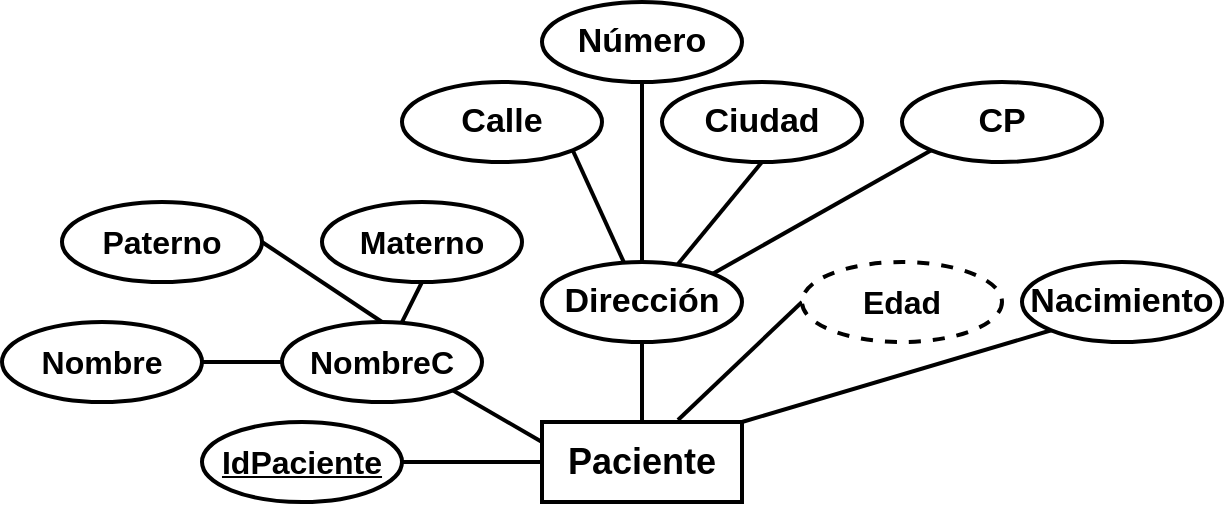 <mxfile version="15.3.7" type="github">
  <diagram id="Fwa0gVJstdKeuO63koc-" name="Page-1">
    <mxGraphModel dx="1647" dy="482" grid="1" gridSize="10" guides="1" tooltips="1" connect="1" arrows="1" fold="1" page="1" pageScale="1" pageWidth="827" pageHeight="1169" math="0" shadow="0">
      <root>
        <mxCell id="0" />
        <mxCell id="1" parent="0" />
        <mxCell id="pXT_fsim9qEXZk6UAQ_f-1" value="Paciente" style="whiteSpace=wrap;html=1;align=center;strokeWidth=2;fontStyle=1;fontSize=18;" vertex="1" parent="1">
          <mxGeometry x="160" y="280" width="100" height="40" as="geometry" />
        </mxCell>
        <mxCell id="pXT_fsim9qEXZk6UAQ_f-13" style="edgeStyle=none;rounded=0;orthogonalLoop=1;jettySize=auto;html=1;exitX=1;exitY=1;exitDx=0;exitDy=0;entryX=0;entryY=0.25;entryDx=0;entryDy=0;fontSize=16;endArrow=none;endFill=0;strokeWidth=2;" edge="1" parent="1" source="pXT_fsim9qEXZk6UAQ_f-3" target="pXT_fsim9qEXZk6UAQ_f-1">
          <mxGeometry relative="1" as="geometry" />
        </mxCell>
        <mxCell id="pXT_fsim9qEXZk6UAQ_f-3" value="NombreC" style="ellipse;whiteSpace=wrap;html=1;align=center;fontSize=16;strokeWidth=2;fontStyle=1" vertex="1" parent="1">
          <mxGeometry x="30" y="230" width="100" height="40" as="geometry" />
        </mxCell>
        <mxCell id="pXT_fsim9qEXZk6UAQ_f-9" style="edgeStyle=none;rounded=0;orthogonalLoop=1;jettySize=auto;html=1;exitX=0.5;exitY=1;exitDx=0;exitDy=0;fontSize=17;endArrow=none;endFill=0;strokeWidth=2;" edge="1" parent="1" source="pXT_fsim9qEXZk6UAQ_f-4" target="pXT_fsim9qEXZk6UAQ_f-3">
          <mxGeometry relative="1" as="geometry" />
        </mxCell>
        <mxCell id="pXT_fsim9qEXZk6UAQ_f-4" value="Materno" style="ellipse;whiteSpace=wrap;html=1;align=center;fontSize=16;strokeWidth=2;fontStyle=1" vertex="1" parent="1">
          <mxGeometry x="50" y="170" width="100" height="40" as="geometry" />
        </mxCell>
        <mxCell id="pXT_fsim9qEXZk6UAQ_f-8" style="rounded=0;orthogonalLoop=1;jettySize=auto;html=1;exitX=1;exitY=0.5;exitDx=0;exitDy=0;entryX=0.5;entryY=0;entryDx=0;entryDy=0;fontSize=17;endArrow=none;endFill=0;strokeWidth=2;" edge="1" parent="1" source="pXT_fsim9qEXZk6UAQ_f-5" target="pXT_fsim9qEXZk6UAQ_f-3">
          <mxGeometry relative="1" as="geometry" />
        </mxCell>
        <mxCell id="pXT_fsim9qEXZk6UAQ_f-5" value="Paterno" style="ellipse;whiteSpace=wrap;html=1;align=center;fontSize=16;strokeWidth=2;fontStyle=1" vertex="1" parent="1">
          <mxGeometry x="-80" y="170" width="100" height="40" as="geometry" />
        </mxCell>
        <mxCell id="pXT_fsim9qEXZk6UAQ_f-7" style="rounded=0;orthogonalLoop=1;jettySize=auto;html=1;exitX=1;exitY=0.5;exitDx=0;exitDy=0;entryX=0;entryY=0.5;entryDx=0;entryDy=0;fontSize=17;strokeWidth=2;endArrow=none;endFill=0;" edge="1" parent="1" source="pXT_fsim9qEXZk6UAQ_f-6" target="pXT_fsim9qEXZk6UAQ_f-3">
          <mxGeometry relative="1" as="geometry" />
        </mxCell>
        <mxCell id="pXT_fsim9qEXZk6UAQ_f-6" value="Nombre" style="ellipse;whiteSpace=wrap;html=1;align=center;fontSize=16;strokeWidth=2;fontStyle=1" vertex="1" parent="1">
          <mxGeometry x="-110" y="230" width="100" height="40" as="geometry" />
        </mxCell>
        <mxCell id="pXT_fsim9qEXZk6UAQ_f-11" style="edgeStyle=none;rounded=0;orthogonalLoop=1;jettySize=auto;html=1;exitX=1;exitY=0.5;exitDx=0;exitDy=0;entryX=0;entryY=0.5;entryDx=0;entryDy=0;fontSize=16;endArrow=none;endFill=0;strokeWidth=2;" edge="1" parent="1" source="pXT_fsim9qEXZk6UAQ_f-10" target="pXT_fsim9qEXZk6UAQ_f-1">
          <mxGeometry relative="1" as="geometry" />
        </mxCell>
        <mxCell id="pXT_fsim9qEXZk6UAQ_f-10" value="IdPaciente" style="ellipse;whiteSpace=wrap;html=1;align=center;fontStyle=5;fontSize=16;strokeWidth=2;" vertex="1" parent="1">
          <mxGeometry x="-10" y="280" width="100" height="40" as="geometry" />
        </mxCell>
        <mxCell id="pXT_fsim9qEXZk6UAQ_f-18" style="edgeStyle=none;rounded=0;orthogonalLoop=1;jettySize=auto;html=1;exitX=0.5;exitY=1;exitDx=0;exitDy=0;entryX=0.5;entryY=0;entryDx=0;entryDy=0;fontSize=16;endArrow=none;endFill=0;strokeWidth=2;" edge="1" parent="1" source="pXT_fsim9qEXZk6UAQ_f-14" target="pXT_fsim9qEXZk6UAQ_f-1">
          <mxGeometry relative="1" as="geometry" />
        </mxCell>
        <mxCell id="pXT_fsim9qEXZk6UAQ_f-14" value="Dirección" style="ellipse;whiteSpace=wrap;html=1;align=center;fontSize=17;strokeWidth=2;fontStyle=1" vertex="1" parent="1">
          <mxGeometry x="160" y="200" width="100" height="40" as="geometry" />
        </mxCell>
        <mxCell id="pXT_fsim9qEXZk6UAQ_f-21" style="edgeStyle=none;rounded=0;orthogonalLoop=1;jettySize=auto;html=1;exitX=0.5;exitY=1;exitDx=0;exitDy=0;entryX=0.68;entryY=0.025;entryDx=0;entryDy=0;entryPerimeter=0;fontSize=16;endArrow=none;endFill=0;strokeWidth=2;" edge="1" parent="1" source="pXT_fsim9qEXZk6UAQ_f-15" target="pXT_fsim9qEXZk6UAQ_f-14">
          <mxGeometry relative="1" as="geometry" />
        </mxCell>
        <mxCell id="pXT_fsim9qEXZk6UAQ_f-15" value="Ciudad" style="ellipse;whiteSpace=wrap;html=1;align=center;fontSize=17;strokeWidth=2;fontStyle=1" vertex="1" parent="1">
          <mxGeometry x="220" y="110" width="100" height="40" as="geometry" />
        </mxCell>
        <mxCell id="pXT_fsim9qEXZk6UAQ_f-20" style="edgeStyle=none;rounded=0;orthogonalLoop=1;jettySize=auto;html=1;exitX=0.5;exitY=1;exitDx=0;exitDy=0;entryX=0.5;entryY=0;entryDx=0;entryDy=0;fontSize=16;endArrow=none;endFill=0;strokeWidth=2;" edge="1" parent="1" source="pXT_fsim9qEXZk6UAQ_f-16" target="pXT_fsim9qEXZk6UAQ_f-14">
          <mxGeometry relative="1" as="geometry" />
        </mxCell>
        <mxCell id="pXT_fsim9qEXZk6UAQ_f-16" value="Número" style="ellipse;whiteSpace=wrap;html=1;align=center;fontSize=17;strokeWidth=2;fontStyle=1" vertex="1" parent="1">
          <mxGeometry x="160" y="70" width="100" height="40" as="geometry" />
        </mxCell>
        <mxCell id="pXT_fsim9qEXZk6UAQ_f-19" style="edgeStyle=none;rounded=0;orthogonalLoop=1;jettySize=auto;html=1;exitX=1;exitY=1;exitDx=0;exitDy=0;fontSize=16;endArrow=none;endFill=0;strokeWidth=2;" edge="1" parent="1" source="pXT_fsim9qEXZk6UAQ_f-17" target="pXT_fsim9qEXZk6UAQ_f-14">
          <mxGeometry relative="1" as="geometry" />
        </mxCell>
        <mxCell id="pXT_fsim9qEXZk6UAQ_f-17" value="Calle" style="ellipse;whiteSpace=wrap;html=1;align=center;fontSize=17;strokeWidth=2;fontStyle=1" vertex="1" parent="1">
          <mxGeometry x="90" y="110" width="100" height="40" as="geometry" />
        </mxCell>
        <mxCell id="pXT_fsim9qEXZk6UAQ_f-23" style="edgeStyle=none;rounded=0;orthogonalLoop=1;jettySize=auto;html=1;exitX=0;exitY=1;exitDx=0;exitDy=0;entryX=1;entryY=0;entryDx=0;entryDy=0;fontSize=16;endArrow=none;endFill=0;strokeWidth=2;" edge="1" parent="1" source="pXT_fsim9qEXZk6UAQ_f-22" target="pXT_fsim9qEXZk6UAQ_f-14">
          <mxGeometry relative="1" as="geometry" />
        </mxCell>
        <mxCell id="pXT_fsim9qEXZk6UAQ_f-22" value="CP" style="ellipse;whiteSpace=wrap;html=1;align=center;fontSize=17;strokeWidth=2;fontStyle=1" vertex="1" parent="1">
          <mxGeometry x="340" y="110" width="100" height="40" as="geometry" />
        </mxCell>
        <mxCell id="pXT_fsim9qEXZk6UAQ_f-25" style="edgeStyle=none;rounded=0;orthogonalLoop=1;jettySize=auto;html=1;exitX=0;exitY=0.5;exitDx=0;exitDy=0;entryX=0.68;entryY=-0.025;entryDx=0;entryDy=0;entryPerimeter=0;fontSize=16;endArrow=none;endFill=0;strokeWidth=2;" edge="1" parent="1" source="pXT_fsim9qEXZk6UAQ_f-24" target="pXT_fsim9qEXZk6UAQ_f-1">
          <mxGeometry relative="1" as="geometry" />
        </mxCell>
        <mxCell id="pXT_fsim9qEXZk6UAQ_f-24" value="Edad" style="ellipse;whiteSpace=wrap;html=1;align=center;dashed=1;fontSize=16;strokeWidth=2;fontStyle=1" vertex="1" parent="1">
          <mxGeometry x="290" y="200" width="100" height="40" as="geometry" />
        </mxCell>
        <mxCell id="pXT_fsim9qEXZk6UAQ_f-27" style="edgeStyle=none;rounded=0;orthogonalLoop=1;jettySize=auto;html=1;exitX=0;exitY=1;exitDx=0;exitDy=0;entryX=1;entryY=0;entryDx=0;entryDy=0;fontSize=16;endArrow=none;endFill=0;strokeWidth=2;" edge="1" parent="1" source="pXT_fsim9qEXZk6UAQ_f-26" target="pXT_fsim9qEXZk6UAQ_f-1">
          <mxGeometry relative="1" as="geometry" />
        </mxCell>
        <mxCell id="pXT_fsim9qEXZk6UAQ_f-26" value="Nacimiento" style="ellipse;whiteSpace=wrap;html=1;align=center;fontSize=17;strokeWidth=2;fontStyle=1" vertex="1" parent="1">
          <mxGeometry x="400" y="200" width="100" height="40" as="geometry" />
        </mxCell>
      </root>
    </mxGraphModel>
  </diagram>
</mxfile>
